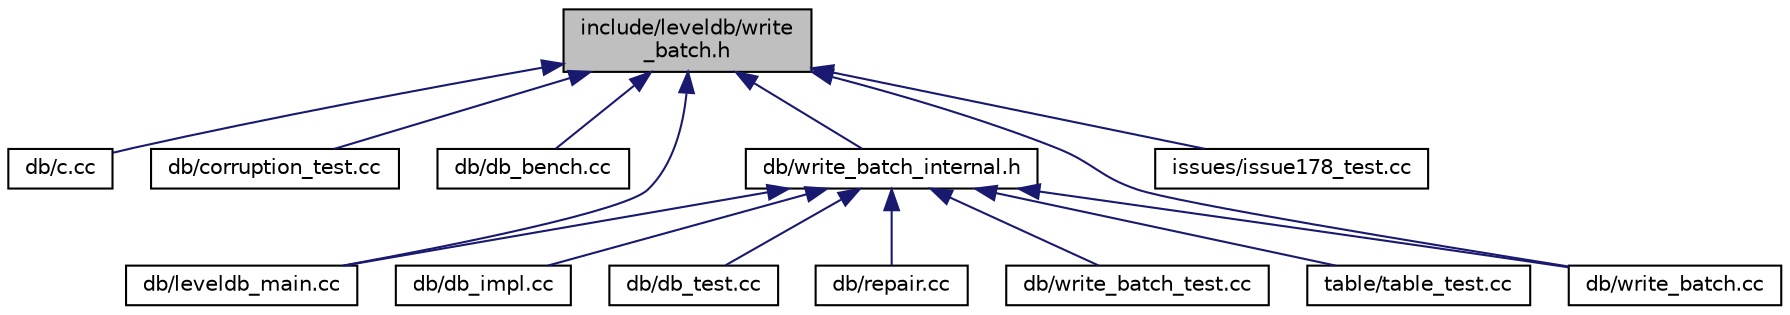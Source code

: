 digraph "include/leveldb/write_batch.h"
{
  edge [fontname="Helvetica",fontsize="10",labelfontname="Helvetica",labelfontsize="10"];
  node [fontname="Helvetica",fontsize="10",shape=record];
  Node1 [label="include/leveldb/write\l_batch.h",height=0.2,width=0.4,color="black", fillcolor="grey75", style="filled" fontcolor="black"];
  Node1 -> Node2 [dir="back",color="midnightblue",fontsize="10",style="solid"];
  Node2 [label="db/c.cc",height=0.2,width=0.4,color="black", fillcolor="white", style="filled",URL="$c_8cc.html"];
  Node1 -> Node3 [dir="back",color="midnightblue",fontsize="10",style="solid"];
  Node3 [label="db/corruption_test.cc",height=0.2,width=0.4,color="black", fillcolor="white", style="filled",URL="$corruption__test_8cc.html"];
  Node1 -> Node4 [dir="back",color="midnightblue",fontsize="10",style="solid"];
  Node4 [label="db/db_bench.cc",height=0.2,width=0.4,color="black", fillcolor="white", style="filled",URL="$db__bench_8cc.html"];
  Node1 -> Node5 [dir="back",color="midnightblue",fontsize="10",style="solid"];
  Node5 [label="db/write_batch_internal.h",height=0.2,width=0.4,color="black", fillcolor="white", style="filled",URL="$write__batch__internal_8h.html"];
  Node5 -> Node6 [dir="back",color="midnightblue",fontsize="10",style="solid"];
  Node6 [label="db/db_impl.cc",height=0.2,width=0.4,color="black", fillcolor="white", style="filled",URL="$db__impl_8cc.html"];
  Node5 -> Node7 [dir="back",color="midnightblue",fontsize="10",style="solid"];
  Node7 [label="db/db_test.cc",height=0.2,width=0.4,color="black", fillcolor="white", style="filled",URL="$db__test_8cc.html"];
  Node5 -> Node8 [dir="back",color="midnightblue",fontsize="10",style="solid"];
  Node8 [label="db/leveldb_main.cc",height=0.2,width=0.4,color="black", fillcolor="white", style="filled",URL="$leveldb__main_8cc.html"];
  Node5 -> Node9 [dir="back",color="midnightblue",fontsize="10",style="solid"];
  Node9 [label="db/repair.cc",height=0.2,width=0.4,color="black", fillcolor="white", style="filled",URL="$repair_8cc.html"];
  Node5 -> Node10 [dir="back",color="midnightblue",fontsize="10",style="solid"];
  Node10 [label="db/write_batch.cc",height=0.2,width=0.4,color="black", fillcolor="white", style="filled",URL="$write__batch_8cc.html"];
  Node5 -> Node11 [dir="back",color="midnightblue",fontsize="10",style="solid"];
  Node11 [label="db/write_batch_test.cc",height=0.2,width=0.4,color="black", fillcolor="white", style="filled",URL="$write__batch__test_8cc.html"];
  Node5 -> Node12 [dir="back",color="midnightblue",fontsize="10",style="solid"];
  Node12 [label="table/table_test.cc",height=0.2,width=0.4,color="black", fillcolor="white", style="filled",URL="$table__test_8cc.html"];
  Node1 -> Node8 [dir="back",color="midnightblue",fontsize="10",style="solid"];
  Node1 -> Node10 [dir="back",color="midnightblue",fontsize="10",style="solid"];
  Node1 -> Node13 [dir="back",color="midnightblue",fontsize="10",style="solid"];
  Node13 [label="issues/issue178_test.cc",height=0.2,width=0.4,color="black", fillcolor="white", style="filled",URL="$issue178__test_8cc.html"];
}
